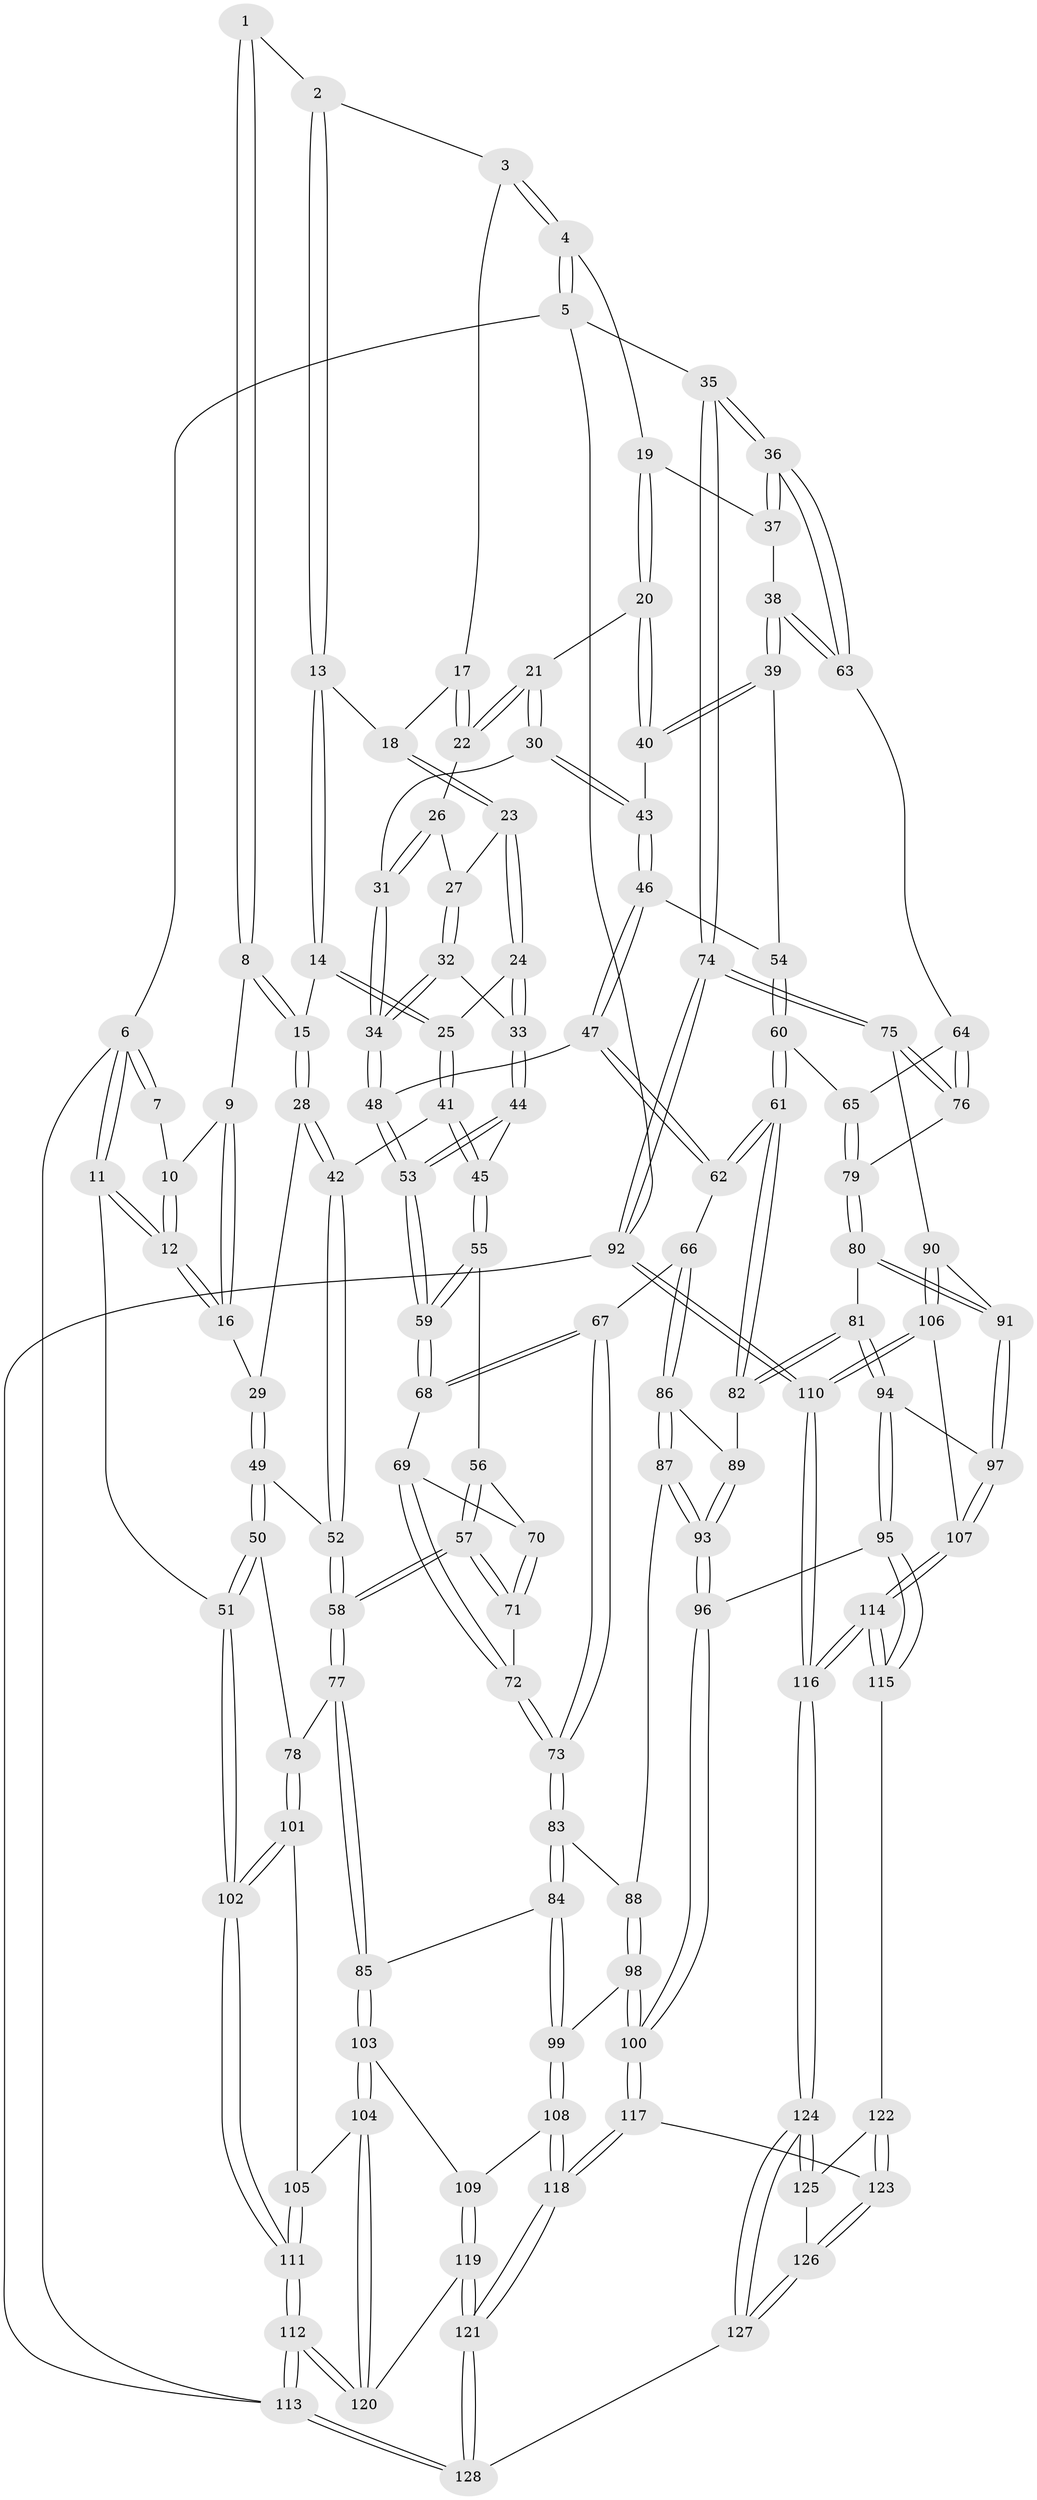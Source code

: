// coarse degree distribution, {4: 0.3076923076923077, 6: 0.02564102564102564, 3: 0.48717948717948717, 5: 0.1282051282051282, 2: 0.05128205128205128}
// Generated by graph-tools (version 1.1) at 2025/54/03/04/25 22:54:34]
// undirected, 128 vertices, 317 edges
graph export_dot {
  node [color=gray90,style=filled];
  1 [pos="+0.33181779248277066+0"];
  2 [pos="+0.4238095370829833+0"];
  3 [pos="+0.7554999342511702+0"];
  4 [pos="+1+0"];
  5 [pos="+1+0"];
  6 [pos="+0+0"];
  7 [pos="+0.1484408882988318+0"];
  8 [pos="+0.240572697048875+0.0993876271486325"];
  9 [pos="+0.134268078419077+0.030821459219565236"];
  10 [pos="+0.1322107612677133+0"];
  11 [pos="+0+0.11899141689475647"];
  12 [pos="+0+0.1479560220492333"];
  13 [pos="+0.4314817166907617+0"];
  14 [pos="+0.3563099471423565+0.16366706168574144"];
  15 [pos="+0.2566221172156568+0.1481925405919707"];
  16 [pos="+0.030056338269909354+0.16373189160001814"];
  17 [pos="+0.635987894237444+0.06320226375326383"];
  18 [pos="+0.5443942896498167+0.11100450607621479"];
  19 [pos="+0.861904855814326+0.1234658918700725"];
  20 [pos="+0.8115004306701493+0.1697485095277168"];
  21 [pos="+0.7331542970898154+0.183756135129602"];
  22 [pos="+0.6647860517286904+0.13475948146623953"];
  23 [pos="+0.5421254505230197+0.12827615344588134"];
  24 [pos="+0.4176889401843136+0.18225254690533932"];
  25 [pos="+0.3634710888773398+0.17403496034723343"];
  26 [pos="+0.6217718287075521+0.16860947131457327"];
  27 [pos="+0.5570581020151574+0.16710503671131635"];
  28 [pos="+0.19722687267946235+0.1931583735335139"];
  29 [pos="+0.08618237448040901+0.2012971065287302"];
  30 [pos="+0.6797566933958863+0.24175268340284556"];
  31 [pos="+0.6417900808521684+0.24157745679694895"];
  32 [pos="+0.54725493775732+0.24727815883587237"];
  33 [pos="+0.5217459928213054+0.24878986515092674"];
  34 [pos="+0.5711441747919155+0.2675348741481385"];
  35 [pos="+1+0.38479309696657477"];
  36 [pos="+1+0.3658085733899492"];
  37 [pos="+0.8830424593393174+0.1597917682205721"];
  38 [pos="+0.8954870987133429+0.4003581372803992"];
  39 [pos="+0.8020993106781173+0.315814517615535"];
  40 [pos="+0.8018335014639031+0.31338612240978087"];
  41 [pos="+0.3648966232470745+0.30081188614324883"];
  42 [pos="+0.24284413078813707+0.33641087059420555"];
  43 [pos="+0.6856006616372504+0.2616293527052362"];
  44 [pos="+0.41892796580821623+0.3412707068461695"];
  45 [pos="+0.4055753602729922+0.34496061003605105"];
  46 [pos="+0.6884027523587585+0.3640715432318769"];
  47 [pos="+0.6028656664747972+0.3756010004774731"];
  48 [pos="+0.5858307714711464+0.3709611732263538"];
  49 [pos="+0.10497363302533604+0.41851299792763574"];
  50 [pos="+0+0.5193397086642503"];
  51 [pos="+0+0.5213949069829268"];
  52 [pos="+0.18415947221752713+0.42665760979848166"];
  53 [pos="+0.5824317672401634+0.3730924562221973"];
  54 [pos="+0.6963307927891815+0.36742592050311146"];
  55 [pos="+0.4033330297496874+0.3769166663466888"];
  56 [pos="+0.39783496202043134+0.39987026209829524"];
  57 [pos="+0.2882396879334378+0.5049955676096723"];
  58 [pos="+0.27260368551837716+0.5143870922044912"];
  59 [pos="+0.5438328918963344+0.4346622588294878"];
  60 [pos="+0.7625201977803209+0.5038510280197772"];
  61 [pos="+0.7068501875302138+0.545409725497651"];
  62 [pos="+0.6663589043668205+0.5382002250290662"];
  63 [pos="+0.8963964796648314+0.40146506725100756"];
  64 [pos="+0.8962802835186309+0.4016477554436593"];
  65 [pos="+0.7625319705946171+0.503849788097794"];
  66 [pos="+0.6385478053272352+0.543465639385624"];
  67 [pos="+0.543964736183402+0.483811721186016"];
  68 [pos="+0.5366292888763461+0.45593157240262816"];
  69 [pos="+0.47790507882559663+0.46044580878614844"];
  70 [pos="+0.4428402160722455+0.4524491019709236"];
  71 [pos="+0.4332281926172857+0.5139523012633521"];
  72 [pos="+0.4698024769735846+0.5604645040295447"];
  73 [pos="+0.4781640680143074+0.5755296637782935"];
  74 [pos="+1+0.6205090701298844"];
  75 [pos="+1+0.6353852316453854"];
  76 [pos="+0.930367782273744+0.573930729475771"];
  77 [pos="+0.2790896049860846+0.6188884223336368"];
  78 [pos="+0.1037978184739674+0.6515096060987121"];
  79 [pos="+0.8590482194460611+0.5900247301763761"];
  80 [pos="+0.8437500605262576+0.6524170435120316"];
  81 [pos="+0.718582606310332+0.6344737709180577"];
  82 [pos="+0.7142671937592695+0.6263307338060179"];
  83 [pos="+0.47739709922798823+0.6115951585518493"];
  84 [pos="+0.3136502381307958+0.6418240799769598"];
  85 [pos="+0.29261882647302734+0.635632141086829"];
  86 [pos="+0.5785770497432688+0.5983362846736785"];
  87 [pos="+0.5233569495751053+0.6297665562682888"];
  88 [pos="+0.4977294764442926+0.6260644959598758"];
  89 [pos="+0.6429969490855366+0.6600803904960272"];
  90 [pos="+0.9806000486893041+0.6895833653256862"];
  91 [pos="+0.8503077247597821+0.6749265336833626"];
  92 [pos="+1+1"];
  93 [pos="+0.5956906188474524+0.7178737107628635"];
  94 [pos="+0.7288166329166725+0.7363069327006284"];
  95 [pos="+0.6329868405887845+0.8074971544206605"];
  96 [pos="+0.618283003996666+0.8079204815087109"];
  97 [pos="+0.8162829015424719+0.7563781372465174"];
  98 [pos="+0.4697049990232906+0.7729969855134412"];
  99 [pos="+0.42351635510282165+0.7918352875029301"];
  100 [pos="+0.6150997718213409+0.8101026524577546"];
  101 [pos="+0.10359792132522695+0.7043019047727379"];
  102 [pos="+0+1"];
  103 [pos="+0.24008539711024082+0.8005024464660501"];
  104 [pos="+0.20546281595116125+0.8259788357642304"];
  105 [pos="+0.13893735775728208+0.8226263953189503"];
  106 [pos="+0.9191205637970209+0.7819609494084045"];
  107 [pos="+0.8315315076622739+0.7781110834259722"];
  108 [pos="+0.4148152888814314+0.8122437393615854"];
  109 [pos="+0.3419005822308855+0.8431383106825691"];
  110 [pos="+1+1"];
  111 [pos="+0+1"];
  112 [pos="+0+1"];
  113 [pos="+0+1"];
  114 [pos="+0.8117007092024661+0.8851308500947604"];
  115 [pos="+0.7247623879293197+0.8831884588676929"];
  116 [pos="+1+1"];
  117 [pos="+0.5765794687346188+0.8925676399870566"];
  118 [pos="+0.4778212546231006+0.9575594354807745"];
  119 [pos="+0.32848383876861825+1"];
  120 [pos="+0.234567364502751+0.925063909349498"];
  121 [pos="+0.39818853338099186+1"];
  122 [pos="+0.7210988185131101+0.8958364526022033"];
  123 [pos="+0.6342711950740986+0.9660224252161154"];
  124 [pos="+0.8814627980587338+1"];
  125 [pos="+0.7178736056332126+0.9302378216164433"];
  126 [pos="+0.6518901469202609+1"];
  127 [pos="+0.688505047424041+1"];
  128 [pos="+0.39866284448702893+1"];
  1 -- 2;
  1 -- 8;
  1 -- 8;
  2 -- 3;
  2 -- 13;
  2 -- 13;
  3 -- 4;
  3 -- 4;
  3 -- 17;
  4 -- 5;
  4 -- 5;
  4 -- 19;
  5 -- 6;
  5 -- 35;
  5 -- 92;
  6 -- 7;
  6 -- 7;
  6 -- 11;
  6 -- 11;
  6 -- 113;
  7 -- 10;
  8 -- 9;
  8 -- 15;
  8 -- 15;
  9 -- 10;
  9 -- 16;
  9 -- 16;
  10 -- 12;
  10 -- 12;
  11 -- 12;
  11 -- 12;
  11 -- 51;
  12 -- 16;
  12 -- 16;
  13 -- 14;
  13 -- 14;
  13 -- 18;
  14 -- 15;
  14 -- 25;
  14 -- 25;
  15 -- 28;
  15 -- 28;
  16 -- 29;
  17 -- 18;
  17 -- 22;
  17 -- 22;
  18 -- 23;
  18 -- 23;
  19 -- 20;
  19 -- 20;
  19 -- 37;
  20 -- 21;
  20 -- 40;
  20 -- 40;
  21 -- 22;
  21 -- 22;
  21 -- 30;
  21 -- 30;
  22 -- 26;
  23 -- 24;
  23 -- 24;
  23 -- 27;
  24 -- 25;
  24 -- 33;
  24 -- 33;
  25 -- 41;
  25 -- 41;
  26 -- 27;
  26 -- 31;
  26 -- 31;
  27 -- 32;
  27 -- 32;
  28 -- 29;
  28 -- 42;
  28 -- 42;
  29 -- 49;
  29 -- 49;
  30 -- 31;
  30 -- 43;
  30 -- 43;
  31 -- 34;
  31 -- 34;
  32 -- 33;
  32 -- 34;
  32 -- 34;
  33 -- 44;
  33 -- 44;
  34 -- 48;
  34 -- 48;
  35 -- 36;
  35 -- 36;
  35 -- 74;
  35 -- 74;
  36 -- 37;
  36 -- 37;
  36 -- 63;
  36 -- 63;
  37 -- 38;
  38 -- 39;
  38 -- 39;
  38 -- 63;
  38 -- 63;
  39 -- 40;
  39 -- 40;
  39 -- 54;
  40 -- 43;
  41 -- 42;
  41 -- 45;
  41 -- 45;
  42 -- 52;
  42 -- 52;
  43 -- 46;
  43 -- 46;
  44 -- 45;
  44 -- 53;
  44 -- 53;
  45 -- 55;
  45 -- 55;
  46 -- 47;
  46 -- 47;
  46 -- 54;
  47 -- 48;
  47 -- 62;
  47 -- 62;
  48 -- 53;
  48 -- 53;
  49 -- 50;
  49 -- 50;
  49 -- 52;
  50 -- 51;
  50 -- 51;
  50 -- 78;
  51 -- 102;
  51 -- 102;
  52 -- 58;
  52 -- 58;
  53 -- 59;
  53 -- 59;
  54 -- 60;
  54 -- 60;
  55 -- 56;
  55 -- 59;
  55 -- 59;
  56 -- 57;
  56 -- 57;
  56 -- 70;
  57 -- 58;
  57 -- 58;
  57 -- 71;
  57 -- 71;
  58 -- 77;
  58 -- 77;
  59 -- 68;
  59 -- 68;
  60 -- 61;
  60 -- 61;
  60 -- 65;
  61 -- 62;
  61 -- 62;
  61 -- 82;
  61 -- 82;
  62 -- 66;
  63 -- 64;
  64 -- 65;
  64 -- 76;
  64 -- 76;
  65 -- 79;
  65 -- 79;
  66 -- 67;
  66 -- 86;
  66 -- 86;
  67 -- 68;
  67 -- 68;
  67 -- 73;
  67 -- 73;
  68 -- 69;
  69 -- 70;
  69 -- 72;
  69 -- 72;
  70 -- 71;
  70 -- 71;
  71 -- 72;
  72 -- 73;
  72 -- 73;
  73 -- 83;
  73 -- 83;
  74 -- 75;
  74 -- 75;
  74 -- 92;
  74 -- 92;
  75 -- 76;
  75 -- 76;
  75 -- 90;
  76 -- 79;
  77 -- 78;
  77 -- 85;
  77 -- 85;
  78 -- 101;
  78 -- 101;
  79 -- 80;
  79 -- 80;
  80 -- 81;
  80 -- 91;
  80 -- 91;
  81 -- 82;
  81 -- 82;
  81 -- 94;
  81 -- 94;
  82 -- 89;
  83 -- 84;
  83 -- 84;
  83 -- 88;
  84 -- 85;
  84 -- 99;
  84 -- 99;
  85 -- 103;
  85 -- 103;
  86 -- 87;
  86 -- 87;
  86 -- 89;
  87 -- 88;
  87 -- 93;
  87 -- 93;
  88 -- 98;
  88 -- 98;
  89 -- 93;
  89 -- 93;
  90 -- 91;
  90 -- 106;
  90 -- 106;
  91 -- 97;
  91 -- 97;
  92 -- 110;
  92 -- 110;
  92 -- 113;
  93 -- 96;
  93 -- 96;
  94 -- 95;
  94 -- 95;
  94 -- 97;
  95 -- 96;
  95 -- 115;
  95 -- 115;
  96 -- 100;
  96 -- 100;
  97 -- 107;
  97 -- 107;
  98 -- 99;
  98 -- 100;
  98 -- 100;
  99 -- 108;
  99 -- 108;
  100 -- 117;
  100 -- 117;
  101 -- 102;
  101 -- 102;
  101 -- 105;
  102 -- 111;
  102 -- 111;
  103 -- 104;
  103 -- 104;
  103 -- 109;
  104 -- 105;
  104 -- 120;
  104 -- 120;
  105 -- 111;
  105 -- 111;
  106 -- 107;
  106 -- 110;
  106 -- 110;
  107 -- 114;
  107 -- 114;
  108 -- 109;
  108 -- 118;
  108 -- 118;
  109 -- 119;
  109 -- 119;
  110 -- 116;
  110 -- 116;
  111 -- 112;
  111 -- 112;
  112 -- 113;
  112 -- 113;
  112 -- 120;
  112 -- 120;
  113 -- 128;
  113 -- 128;
  114 -- 115;
  114 -- 115;
  114 -- 116;
  114 -- 116;
  115 -- 122;
  116 -- 124;
  116 -- 124;
  117 -- 118;
  117 -- 118;
  117 -- 123;
  118 -- 121;
  118 -- 121;
  119 -- 120;
  119 -- 121;
  119 -- 121;
  121 -- 128;
  121 -- 128;
  122 -- 123;
  122 -- 123;
  122 -- 125;
  123 -- 126;
  123 -- 126;
  124 -- 125;
  124 -- 125;
  124 -- 127;
  124 -- 127;
  125 -- 126;
  126 -- 127;
  126 -- 127;
  127 -- 128;
}

